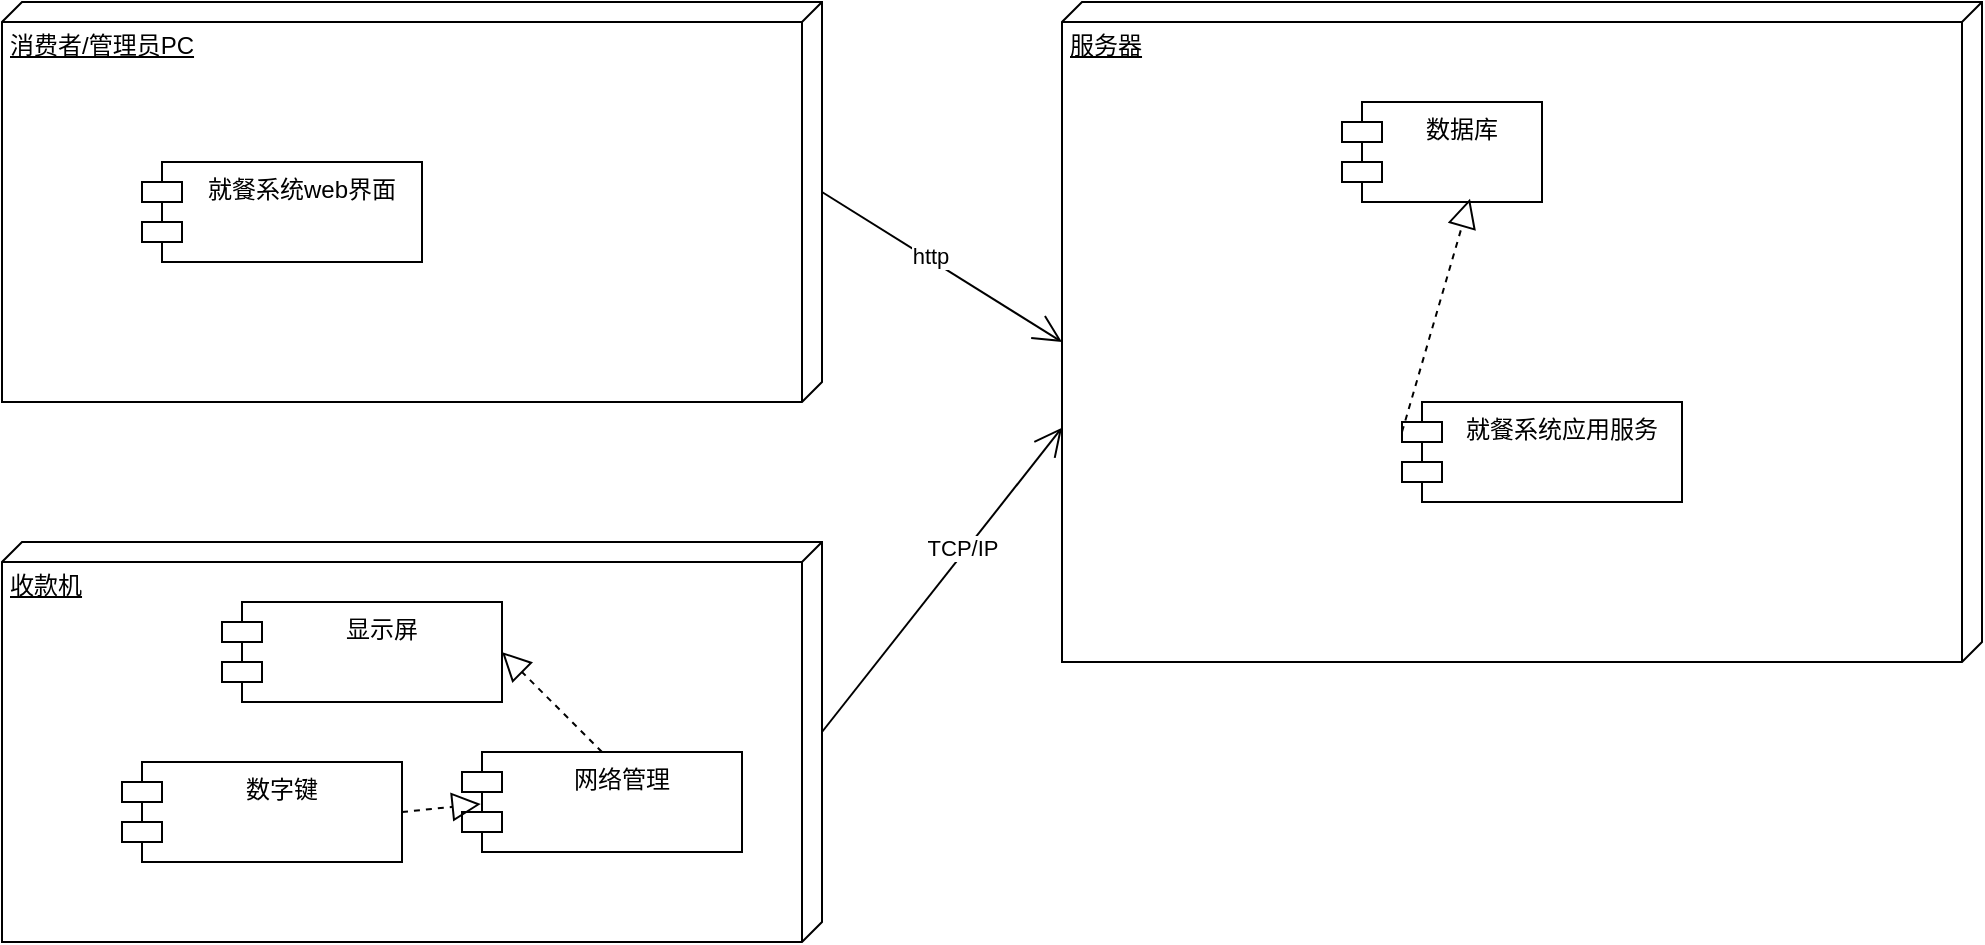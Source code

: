 <mxfile version="13.0.3" type="device"><diagram name="Page-1" id="929967ad-93f9-6ef4-fab6-5d389245f69c"><mxGraphModel dx="1216" dy="907" grid="1" gridSize="10" guides="1" tooltips="1" connect="1" arrows="1" fold="1" page="1" pageScale="1.5" pageWidth="1169" pageHeight="826" background="none" math="0" shadow="0"><root><mxCell id="0" style=";html=1;"/><mxCell id="1" style=";html=1;" parent="0"/><mxCell id="KqiRTdBFhpQH99t3jgb1-3" value="服务器" style="verticalAlign=top;align=left;spacingTop=8;spacingLeft=2;spacingRight=12;shape=cube;size=10;direction=south;fontStyle=4;html=1;" vertex="1" parent="1"><mxGeometry x="900" y="220" width="460" height="330" as="geometry"/></mxCell><mxCell id="KqiRTdBFhpQH99t3jgb1-1" value="数据库" style="shape=module;align=left;spacingLeft=20;align=center;verticalAlign=top;" vertex="1" parent="1"><mxGeometry x="1040" y="270" width="100" height="50" as="geometry"/></mxCell><mxCell id="KqiRTdBFhpQH99t3jgb1-4" value="就餐系统应用服务" style="shape=module;align=left;spacingLeft=20;align=center;verticalAlign=top;" vertex="1" parent="1"><mxGeometry x="1070" y="420" width="140" height="50" as="geometry"/></mxCell><mxCell id="KqiRTdBFhpQH99t3jgb1-6" value="" style="endArrow=block;dashed=1;endFill=0;endSize=12;html=1;entryX=0.64;entryY=0.967;entryDx=0;entryDy=0;entryPerimeter=0;exitX=0;exitY=0;exitDx=0;exitDy=15;exitPerimeter=0;" edge="1" parent="1" source="KqiRTdBFhpQH99t3jgb1-4" target="KqiRTdBFhpQH99t3jgb1-1"><mxGeometry width="160" relative="1" as="geometry"><mxPoint x="820" y="400" as="sourcePoint"/><mxPoint x="980" y="400" as="targetPoint"/></mxGeometry></mxCell><mxCell id="KqiRTdBFhpQH99t3jgb1-9" value="消费者/管理员PC" style="verticalAlign=top;align=left;spacingTop=8;spacingLeft=2;spacingRight=12;shape=cube;size=10;direction=south;fontStyle=4;html=1;" vertex="1" parent="1"><mxGeometry x="370" y="220" width="410" height="200" as="geometry"/></mxCell><mxCell id="KqiRTdBFhpQH99t3jgb1-12" value="就餐系统web界面" style="shape=module;align=left;spacingLeft=20;align=center;verticalAlign=top;" vertex="1" parent="1"><mxGeometry x="440" y="300" width="140" height="50" as="geometry"/></mxCell><mxCell id="KqiRTdBFhpQH99t3jgb1-18" value="" style="endArrow=open;endFill=1;endSize=12;html=1;exitX=0;exitY=0;exitDx=95;exitDy=0;exitPerimeter=0;entryX=0;entryY=0;entryDx=170;entryDy=460;entryPerimeter=0;" edge="1" parent="1" source="KqiRTdBFhpQH99t3jgb1-9" target="KqiRTdBFhpQH99t3jgb1-3"><mxGeometry width="160" relative="1" as="geometry"><mxPoint x="820" y="400" as="sourcePoint"/><mxPoint x="980" y="400" as="targetPoint"/></mxGeometry></mxCell><mxCell id="KqiRTdBFhpQH99t3jgb1-27" value="http" style="edgeLabel;html=1;align=center;verticalAlign=middle;resizable=0;points=[];" vertex="1" connectable="0" parent="KqiRTdBFhpQH99t3jgb1-18"><mxGeometry x="-0.126" y="2" relative="1" as="geometry"><mxPoint y="1" as="offset"/></mxGeometry></mxCell><mxCell id="KqiRTdBFhpQH99t3jgb1-19" value="收款机" style="verticalAlign=top;align=left;spacingTop=8;spacingLeft=2;spacingRight=12;shape=cube;size=10;direction=south;fontStyle=4;html=1;" vertex="1" parent="1"><mxGeometry x="370" y="490" width="410" height="200" as="geometry"/></mxCell><mxCell id="KqiRTdBFhpQH99t3jgb1-20" value="显示屏" style="shape=module;align=left;spacingLeft=20;align=center;verticalAlign=top;" vertex="1" parent="1"><mxGeometry x="480" y="520" width="140" height="50" as="geometry"/></mxCell><mxCell id="KqiRTdBFhpQH99t3jgb1-21" value="数字键" style="shape=module;align=left;spacingLeft=20;align=center;verticalAlign=top;" vertex="1" parent="1"><mxGeometry x="430" y="600" width="140" height="50" as="geometry"/></mxCell><mxCell id="KqiRTdBFhpQH99t3jgb1-22" value="网络管理" style="shape=module;align=left;spacingLeft=20;align=center;verticalAlign=top;" vertex="1" parent="1"><mxGeometry x="600" y="595" width="140" height="50" as="geometry"/></mxCell><mxCell id="KqiRTdBFhpQH99t3jgb1-23" value="" style="endArrow=block;dashed=1;endFill=0;endSize=12;html=1;exitX=1;exitY=0.5;exitDx=0;exitDy=0;entryX=0.067;entryY=0.52;entryDx=0;entryDy=0;entryPerimeter=0;" edge="1" parent="1" source="KqiRTdBFhpQH99t3jgb1-21" target="KqiRTdBFhpQH99t3jgb1-22"><mxGeometry width="160" relative="1" as="geometry"><mxPoint x="820" y="400" as="sourcePoint"/><mxPoint x="980" y="400" as="targetPoint"/></mxGeometry></mxCell><mxCell id="KqiRTdBFhpQH99t3jgb1-24" value="" style="endArrow=block;dashed=1;endFill=0;endSize=12;html=1;exitX=0.5;exitY=0;exitDx=0;exitDy=0;entryX=1;entryY=0.5;entryDx=0;entryDy=0;" edge="1" parent="1" source="KqiRTdBFhpQH99t3jgb1-22" target="KqiRTdBFhpQH99t3jgb1-20"><mxGeometry width="160" relative="1" as="geometry"><mxPoint x="820" y="400" as="sourcePoint"/><mxPoint x="980" y="400" as="targetPoint"/></mxGeometry></mxCell><mxCell id="KqiRTdBFhpQH99t3jgb1-25" value="" style="endArrow=open;endFill=1;endSize=12;html=1;entryX=0.645;entryY=1;entryDx=0;entryDy=0;entryPerimeter=0;exitX=0;exitY=0;exitDx=95;exitDy=0;exitPerimeter=0;" edge="1" parent="1" source="KqiRTdBFhpQH99t3jgb1-19" target="KqiRTdBFhpQH99t3jgb1-3"><mxGeometry width="160" relative="1" as="geometry"><mxPoint x="820" y="400" as="sourcePoint"/><mxPoint x="980" y="400" as="targetPoint"/></mxGeometry></mxCell><mxCell id="KqiRTdBFhpQH99t3jgb1-26" value="TCP/IP" style="edgeLabel;html=1;align=center;verticalAlign=middle;resizable=0;points=[];" vertex="1" connectable="0" parent="KqiRTdBFhpQH99t3jgb1-25"><mxGeometry x="0.189" y="3" relative="1" as="geometry"><mxPoint x="1" as="offset"/></mxGeometry></mxCell></root></mxGraphModel></diagram></mxfile>